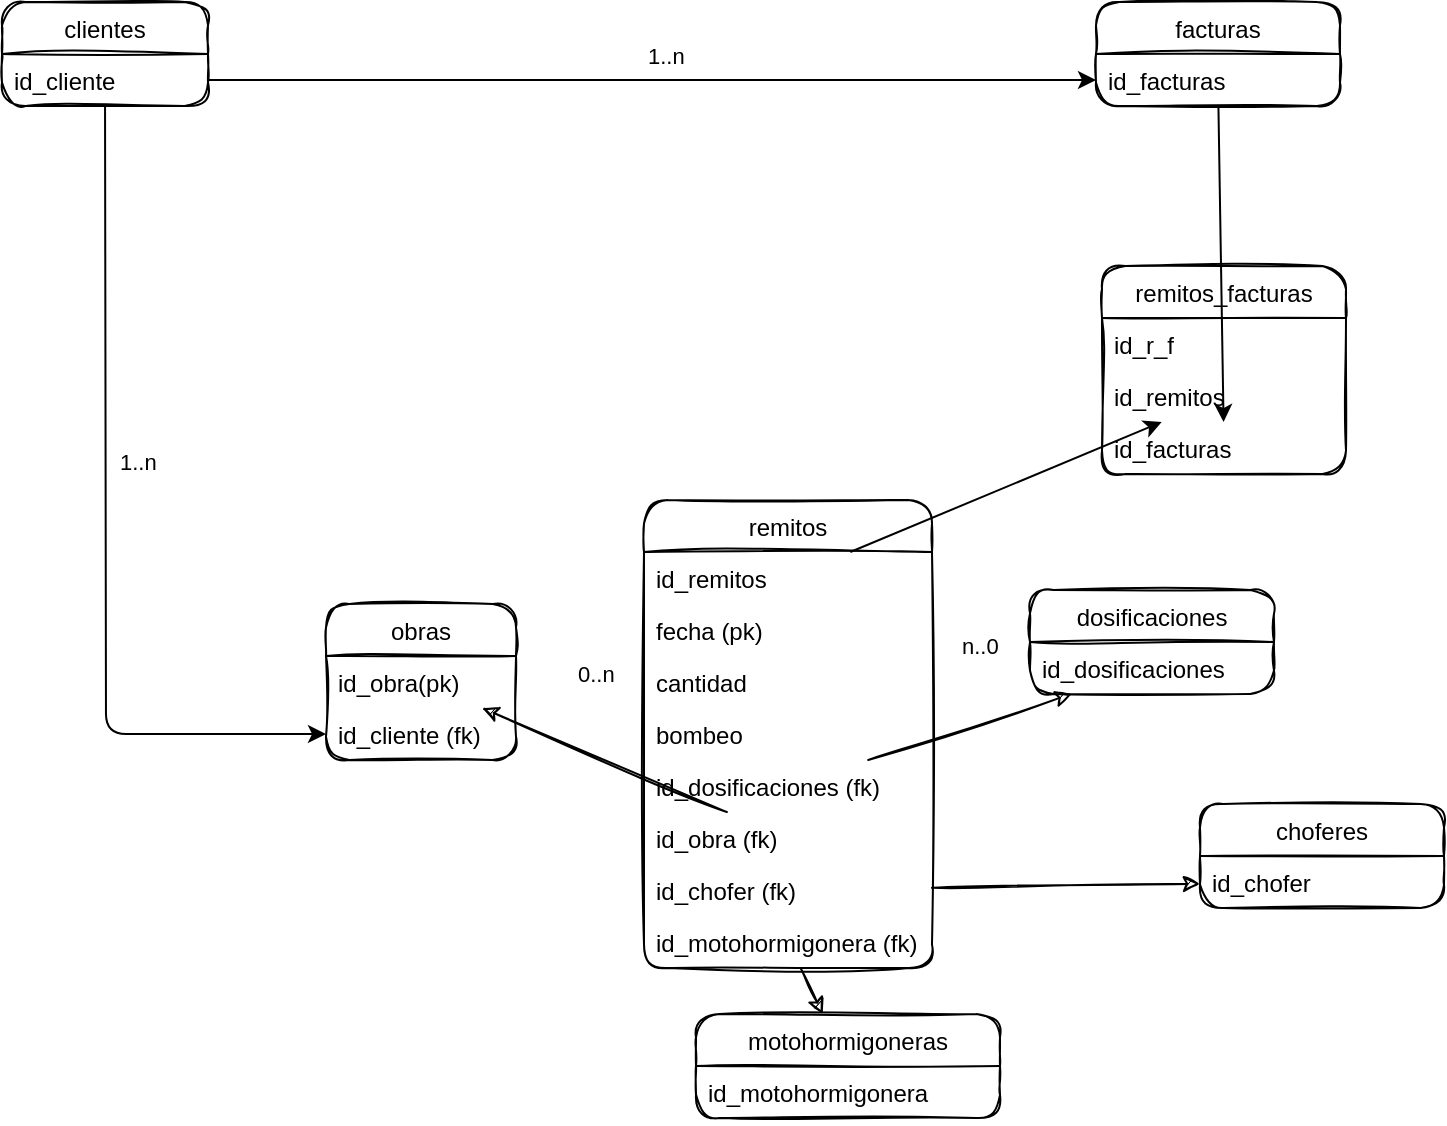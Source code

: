 <mxfile>
    <diagram id="q1xPsVnEaYwgn2Bqr83j" name="Page-1">
        <mxGraphModel dx="989" dy="1530" grid="0" gridSize="10" guides="1" tooltips="1" connect="1" arrows="1" fold="1" page="1" pageScale="1" pageWidth="1169" pageHeight="827" math="0" shadow="0">
            <root>
                <mxCell id="0"/>
                <mxCell id="1" parent="0"/>
                <mxCell id="2" value="clientes" style="swimlane;fontStyle=0;childLayout=stackLayout;horizontal=1;startSize=26;fillColor=none;horizontalStack=0;resizeParent=1;resizeParentMax=0;resizeLast=0;collapsible=1;marginBottom=0;rounded=1;sketch=1;" parent="1" vertex="1">
                    <mxGeometry x="356" y="-138" width="103" height="52" as="geometry"/>
                </mxCell>
                <mxCell id="3" value="id_cliente" style="text;strokeColor=none;fillColor=none;align=left;verticalAlign=top;spacingLeft=4;spacingRight=4;overflow=hidden;rotatable=0;points=[[0,0.5],[1,0.5]];portConstraint=eastwest;rounded=1;sketch=1;" parent="2" vertex="1">
                    <mxGeometry y="26" width="103" height="26" as="geometry"/>
                </mxCell>
                <mxCell id="9" value="obras" style="swimlane;fontStyle=0;childLayout=stackLayout;horizontal=1;startSize=26;fillColor=none;horizontalStack=0;resizeParent=1;resizeParentMax=0;resizeLast=0;collapsible=1;marginBottom=0;rounded=1;sketch=1;" parent="1" vertex="1">
                    <mxGeometry x="518" y="163" width="95" height="78" as="geometry"/>
                </mxCell>
                <mxCell id="12" value="id_obra(pk)" style="text;strokeColor=none;fillColor=none;align=left;verticalAlign=top;spacingLeft=4;spacingRight=4;overflow=hidden;rotatable=0;points=[[0,0.5],[1,0.5]];portConstraint=eastwest;rounded=1;sketch=1;" parent="9" vertex="1">
                    <mxGeometry y="26" width="95" height="26" as="geometry"/>
                </mxCell>
                <mxCell id="14" value="id_cliente (fk)" style="text;strokeColor=none;fillColor=none;align=left;verticalAlign=top;spacingLeft=4;spacingRight=4;overflow=hidden;rotatable=0;points=[[0,0.5],[1,0.5]];portConstraint=eastwest;rounded=1;sketch=1;" parent="9" vertex="1">
                    <mxGeometry y="52" width="95" height="26" as="geometry"/>
                </mxCell>
                <mxCell id="15" value="dosificaciones" style="swimlane;fontStyle=0;childLayout=stackLayout;horizontal=1;startSize=26;fillColor=none;horizontalStack=0;resizeParent=1;resizeParentMax=0;resizeLast=0;collapsible=1;marginBottom=0;rounded=1;sketch=1;" parent="1" vertex="1">
                    <mxGeometry x="870" y="156" width="122" height="52" as="geometry"/>
                </mxCell>
                <mxCell id="16" value="id_dosificaciones" style="text;strokeColor=none;fillColor=none;align=left;verticalAlign=top;spacingLeft=4;spacingRight=4;overflow=hidden;rotatable=0;points=[[0,0.5],[1,0.5]];portConstraint=eastwest;rounded=1;sketch=1;" parent="15" vertex="1">
                    <mxGeometry y="26" width="122" height="26" as="geometry"/>
                </mxCell>
                <mxCell id="18" value="remitos" style="swimlane;fontStyle=0;childLayout=stackLayout;horizontal=1;startSize=26;fillColor=none;horizontalStack=0;resizeParent=1;resizeParentMax=0;resizeLast=0;collapsible=1;marginBottom=0;rounded=1;sketch=1;" parent="1" vertex="1">
                    <mxGeometry x="677" y="111" width="144" height="234" as="geometry"/>
                </mxCell>
                <mxCell id="47" value="id_remitos" style="text;strokeColor=none;fillColor=none;align=left;verticalAlign=top;spacingLeft=4;spacingRight=4;overflow=hidden;rotatable=0;points=[[0,0.5],[1,0.5]];portConstraint=eastwest;rounded=1;sketch=1;" vertex="1" parent="18">
                    <mxGeometry y="26" width="144" height="26" as="geometry"/>
                </mxCell>
                <mxCell id="26" value="fecha (pk)" style="text;strokeColor=none;fillColor=none;align=left;verticalAlign=top;spacingLeft=4;spacingRight=4;overflow=hidden;rotatable=0;points=[[0,0.5],[1,0.5]];portConstraint=eastwest;rounded=1;sketch=1;" parent="18" vertex="1">
                    <mxGeometry y="52" width="144" height="26" as="geometry"/>
                </mxCell>
                <mxCell id="39" value="cantidad" style="text;strokeColor=none;fillColor=none;align=left;verticalAlign=top;spacingLeft=4;spacingRight=4;overflow=hidden;rotatable=0;points=[[0,0.5],[1,0.5]];portConstraint=eastwest;rounded=1;sketch=1;" parent="18" vertex="1">
                    <mxGeometry y="78" width="144" height="26" as="geometry"/>
                </mxCell>
                <mxCell id="40" value="bombeo" style="text;strokeColor=none;fillColor=none;align=left;verticalAlign=top;spacingLeft=4;spacingRight=4;overflow=hidden;rotatable=0;points=[[0,0.5],[1,0.5]];portConstraint=eastwest;rounded=1;sketch=1;" parent="18" vertex="1">
                    <mxGeometry y="104" width="144" height="26" as="geometry"/>
                </mxCell>
                <mxCell id="19" value="id_dosificaciones (fk)" style="text;strokeColor=none;fillColor=none;align=left;verticalAlign=top;spacingLeft=4;spacingRight=4;overflow=hidden;rotatable=0;points=[[0,0.5],[1,0.5]];portConstraint=eastwest;rounded=1;sketch=1;" parent="18" vertex="1">
                    <mxGeometry y="130" width="144" height="26" as="geometry"/>
                </mxCell>
                <mxCell id="20" value="id_obra (fk)" style="text;strokeColor=none;fillColor=none;align=left;verticalAlign=top;spacingLeft=4;spacingRight=4;overflow=hidden;rotatable=0;points=[[0,0.5],[1,0.5]];portConstraint=eastwest;rounded=1;sketch=1;" parent="18" vertex="1">
                    <mxGeometry y="156" width="144" height="26" as="geometry"/>
                </mxCell>
                <mxCell id="34" value="id_chofer (fk)" style="text;strokeColor=none;fillColor=none;align=left;verticalAlign=top;spacingLeft=4;spacingRight=4;overflow=hidden;rotatable=0;points=[[0,0.5],[1,0.5]];portConstraint=eastwest;rounded=1;sketch=1;" parent="18" vertex="1">
                    <mxGeometry y="182" width="144" height="26" as="geometry"/>
                </mxCell>
                <mxCell id="27" value="id_motohormigonera (fk)" style="text;strokeColor=none;fillColor=none;align=left;verticalAlign=top;spacingLeft=4;spacingRight=4;overflow=hidden;rotatable=0;points=[[0,0.5],[1,0.5]];portConstraint=eastwest;rounded=1;sketch=1;" parent="18" vertex="1">
                    <mxGeometry y="208" width="144" height="26" as="geometry"/>
                </mxCell>
                <mxCell id="24" style="edgeStyle=none;rounded=1;sketch=1;html=1;" parent="1" source="19" target="16" edge="1">
                    <mxGeometry relative="1" as="geometry"/>
                </mxCell>
                <mxCell id="25" style="edgeStyle=none;rounded=1;sketch=1;html=1;" parent="1" source="20" target="12" edge="1">
                    <mxGeometry relative="1" as="geometry"/>
                </mxCell>
                <mxCell id="28" value="motohormigoneras" style="swimlane;fontStyle=0;childLayout=stackLayout;horizontal=1;startSize=26;fillColor=none;horizontalStack=0;resizeParent=1;resizeParentMax=0;resizeLast=0;collapsible=1;marginBottom=0;rounded=1;sketch=1;" parent="1" vertex="1">
                    <mxGeometry x="703" y="368" width="152" height="52" as="geometry"/>
                </mxCell>
                <mxCell id="29" value="id_motohormigonera" style="text;strokeColor=none;fillColor=none;align=left;verticalAlign=top;spacingLeft=4;spacingRight=4;overflow=hidden;rotatable=0;points=[[0,0.5],[1,0.5]];portConstraint=eastwest;rounded=1;sketch=1;" parent="28" vertex="1">
                    <mxGeometry y="26" width="152" height="26" as="geometry"/>
                </mxCell>
                <mxCell id="31" style="edgeStyle=none;rounded=1;sketch=1;html=1;" parent="1" source="27" target="28" edge="1">
                    <mxGeometry relative="1" as="geometry"/>
                </mxCell>
                <mxCell id="32" value="choferes" style="swimlane;fontStyle=0;childLayout=stackLayout;horizontal=1;startSize=26;fillColor=none;horizontalStack=0;resizeParent=1;resizeParentMax=0;resizeLast=0;collapsible=1;marginBottom=0;rounded=1;sketch=1;" parent="1" vertex="1">
                    <mxGeometry x="955" y="263" width="122" height="52" as="geometry"/>
                </mxCell>
                <mxCell id="33" value="id_chofer" style="text;strokeColor=none;fillColor=none;align=left;verticalAlign=top;spacingLeft=4;spacingRight=4;overflow=hidden;rotatable=0;points=[[0,0.5],[1,0.5]];portConstraint=eastwest;rounded=1;sketch=1;" parent="32" vertex="1">
                    <mxGeometry y="26" width="122" height="26" as="geometry"/>
                </mxCell>
                <mxCell id="35" style="edgeStyle=none;rounded=1;sketch=1;html=1;" parent="1" source="34" target="33" edge="1">
                    <mxGeometry relative="1" as="geometry"/>
                </mxCell>
                <mxCell id="37" value="0..n" style="edgeLabel;resizable=0;html=1;align=left;verticalAlign=top;rounded=1;sketch=1;" parent="1" connectable="0" vertex="1">
                    <mxGeometry x="642" y="185.0" as="geometry"/>
                </mxCell>
                <mxCell id="38" value="n..0" style="edgeLabel;resizable=0;html=1;align=left;verticalAlign=top;rounded=1;sketch=1;" parent="1" connectable="0" vertex="1">
                    <mxGeometry x="834" y="171.0" as="geometry"/>
                </mxCell>
                <mxCell id="41" value="remitos_facturas" style="swimlane;fontStyle=0;childLayout=stackLayout;horizontal=1;startSize=26;fillColor=none;horizontalStack=0;resizeParent=1;resizeParentMax=0;resizeLast=0;collapsible=1;marginBottom=0;rounded=1;sketch=1;" vertex="1" parent="1">
                    <mxGeometry x="906" y="-6" width="122" height="104" as="geometry"/>
                </mxCell>
                <mxCell id="42" value="id_r_f" style="text;strokeColor=none;fillColor=none;align=left;verticalAlign=top;spacingLeft=4;spacingRight=4;overflow=hidden;rotatable=0;points=[[0,0.5],[1,0.5]];portConstraint=eastwest;rounded=1;sketch=1;" vertex="1" parent="41">
                    <mxGeometry y="26" width="122" height="26" as="geometry"/>
                </mxCell>
                <mxCell id="45" value="id_remitos" style="text;strokeColor=none;fillColor=none;align=left;verticalAlign=top;spacingLeft=4;spacingRight=4;overflow=hidden;rotatable=0;points=[[0,0.5],[1,0.5]];portConstraint=eastwest;rounded=1;sketch=1;" vertex="1" parent="41">
                    <mxGeometry y="52" width="122" height="26" as="geometry"/>
                </mxCell>
                <mxCell id="46" value="id_facturas" style="text;strokeColor=none;fillColor=none;align=left;verticalAlign=top;spacingLeft=4;spacingRight=4;overflow=hidden;rotatable=0;points=[[0,0.5],[1,0.5]];portConstraint=eastwest;rounded=1;sketch=1;" vertex="1" parent="41">
                    <mxGeometry y="78" width="122" height="26" as="geometry"/>
                </mxCell>
                <mxCell id="43" value="facturas" style="swimlane;fontStyle=0;childLayout=stackLayout;horizontal=1;startSize=26;fillColor=none;horizontalStack=0;resizeParent=1;resizeParentMax=0;resizeLast=0;collapsible=1;marginBottom=0;rounded=1;sketch=1;" vertex="1" parent="1">
                    <mxGeometry x="903" y="-138" width="122" height="52" as="geometry"/>
                </mxCell>
                <mxCell id="44" value="id_facturas" style="text;strokeColor=none;fillColor=none;align=left;verticalAlign=top;spacingLeft=4;spacingRight=4;overflow=hidden;rotatable=0;points=[[0,0.5],[1,0.5]];portConstraint=eastwest;rounded=1;sketch=1;" vertex="1" parent="43">
                    <mxGeometry y="26" width="122" height="26" as="geometry"/>
                </mxCell>
                <mxCell id="49" style="edgeStyle=none;html=1;" edge="1" parent="1" source="44" target="46">
                    <mxGeometry relative="1" as="geometry"/>
                </mxCell>
                <mxCell id="50" style="edgeStyle=none;html=1;" edge="1" parent="1" source="47" target="45">
                    <mxGeometry relative="1" as="geometry"/>
                </mxCell>
                <mxCell id="51" style="edgeStyle=none;html=1;" edge="1" parent="1" source="3" target="44">
                    <mxGeometry relative="1" as="geometry"/>
                </mxCell>
                <mxCell id="52" value="1..n" style="edgeLabel;resizable=0;html=1;align=left;verticalAlign=top;rounded=1;sketch=1;" connectable="0" vertex="1" parent="1">
                    <mxGeometry x="677" y="-124.0" as="geometry"/>
                </mxCell>
                <mxCell id="53" style="edgeStyle=none;html=1;" edge="1" parent="1" source="3" target="14">
                    <mxGeometry relative="1" as="geometry">
                        <Array as="points">
                            <mxPoint x="408" y="228"/>
                        </Array>
                    </mxGeometry>
                </mxCell>
                <mxCell id="54" value="1..n" style="edgeLabel;resizable=0;html=1;align=left;verticalAlign=top;rounded=1;sketch=1;" connectable="0" vertex="1" parent="1">
                    <mxGeometry x="413" y="79.0" as="geometry"/>
                </mxCell>
            </root>
        </mxGraphModel>
    </diagram>
</mxfile>